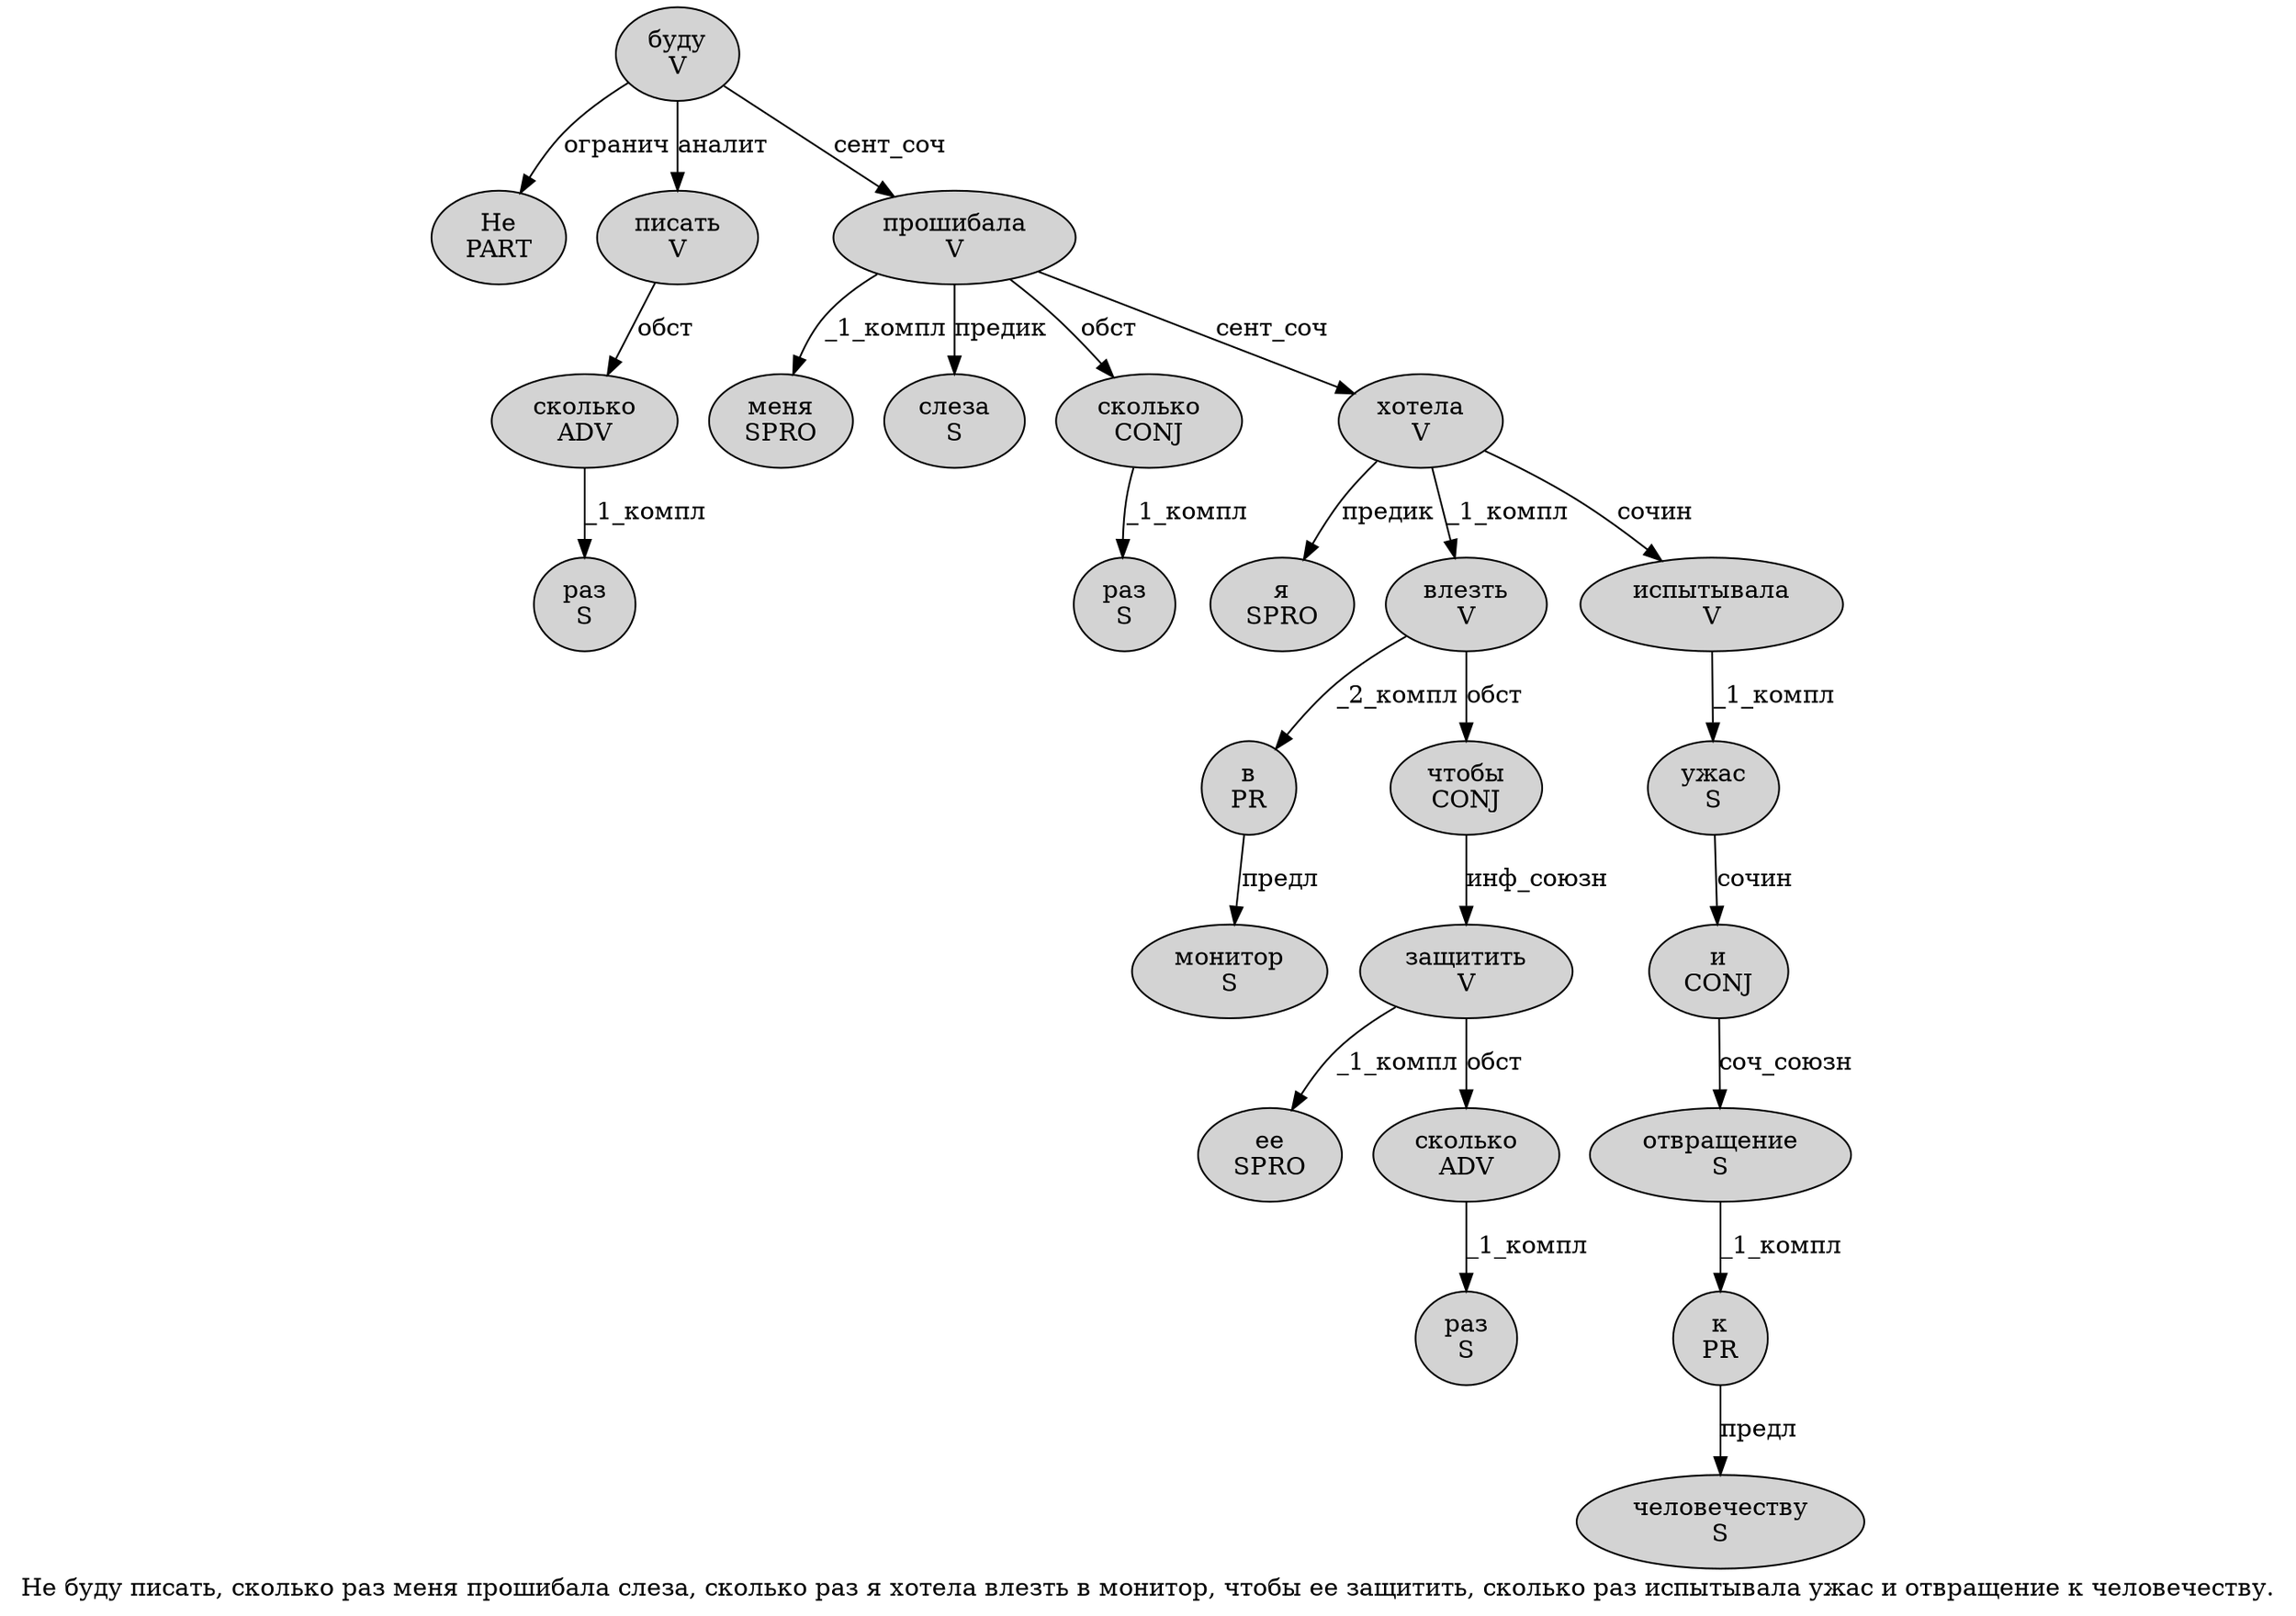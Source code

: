 digraph SENTENCE_1894 {
	graph [label="Не буду писать, сколько раз меня прошибала слеза, сколько раз я хотела влезть в монитор, чтобы ее защитить, сколько раз испытывала ужас и отвращение к человечеству."]
	node [style=filled]
		0 [label="Не
PART" color="" fillcolor=lightgray penwidth=1 shape=ellipse]
		1 [label="буду
V" color="" fillcolor=lightgray penwidth=1 shape=ellipse]
		2 [label="писать
V" color="" fillcolor=lightgray penwidth=1 shape=ellipse]
		4 [label="сколько
ADV" color="" fillcolor=lightgray penwidth=1 shape=ellipse]
		5 [label="раз
S" color="" fillcolor=lightgray penwidth=1 shape=ellipse]
		6 [label="меня
SPRO" color="" fillcolor=lightgray penwidth=1 shape=ellipse]
		7 [label="прошибала
V" color="" fillcolor=lightgray penwidth=1 shape=ellipse]
		8 [label="слеза
S" color="" fillcolor=lightgray penwidth=1 shape=ellipse]
		10 [label="сколько
CONJ" color="" fillcolor=lightgray penwidth=1 shape=ellipse]
		11 [label="раз
S" color="" fillcolor=lightgray penwidth=1 shape=ellipse]
		12 [label="я
SPRO" color="" fillcolor=lightgray penwidth=1 shape=ellipse]
		13 [label="хотела
V" color="" fillcolor=lightgray penwidth=1 shape=ellipse]
		14 [label="влезть
V" color="" fillcolor=lightgray penwidth=1 shape=ellipse]
		15 [label="в
PR" color="" fillcolor=lightgray penwidth=1 shape=ellipse]
		16 [label="монитор
S" color="" fillcolor=lightgray penwidth=1 shape=ellipse]
		18 [label="чтобы
CONJ" color="" fillcolor=lightgray penwidth=1 shape=ellipse]
		19 [label="ее
SPRO" color="" fillcolor=lightgray penwidth=1 shape=ellipse]
		20 [label="защитить
V" color="" fillcolor=lightgray penwidth=1 shape=ellipse]
		22 [label="сколько
ADV" color="" fillcolor=lightgray penwidth=1 shape=ellipse]
		23 [label="раз
S" color="" fillcolor=lightgray penwidth=1 shape=ellipse]
		24 [label="испытывала
V" color="" fillcolor=lightgray penwidth=1 shape=ellipse]
		25 [label="ужас
S" color="" fillcolor=lightgray penwidth=1 shape=ellipse]
		26 [label="и
CONJ" color="" fillcolor=lightgray penwidth=1 shape=ellipse]
		27 [label="отвращение
S" color="" fillcolor=lightgray penwidth=1 shape=ellipse]
		28 [label="к
PR" color="" fillcolor=lightgray penwidth=1 shape=ellipse]
		29 [label="человечеству
S" color="" fillcolor=lightgray penwidth=1 shape=ellipse]
			22 -> 23 [label="_1_компл"]
			20 -> 19 [label="_1_компл"]
			20 -> 22 [label="обст"]
			27 -> 28 [label="_1_компл"]
			10 -> 11 [label="_1_компл"]
			13 -> 12 [label="предик"]
			13 -> 14 [label="_1_компл"]
			13 -> 24 [label="сочин"]
			1 -> 0 [label="огранич"]
			1 -> 2 [label="аналит"]
			1 -> 7 [label="сент_соч"]
			25 -> 26 [label="сочин"]
			26 -> 27 [label="соч_союзн"]
			4 -> 5 [label="_1_компл"]
			7 -> 6 [label="_1_компл"]
			7 -> 8 [label="предик"]
			7 -> 10 [label="обст"]
			7 -> 13 [label="сент_соч"]
			24 -> 25 [label="_1_компл"]
			14 -> 15 [label="_2_компл"]
			14 -> 18 [label="обст"]
			15 -> 16 [label="предл"]
			18 -> 20 [label="инф_союзн"]
			28 -> 29 [label="предл"]
			2 -> 4 [label="обст"]
}